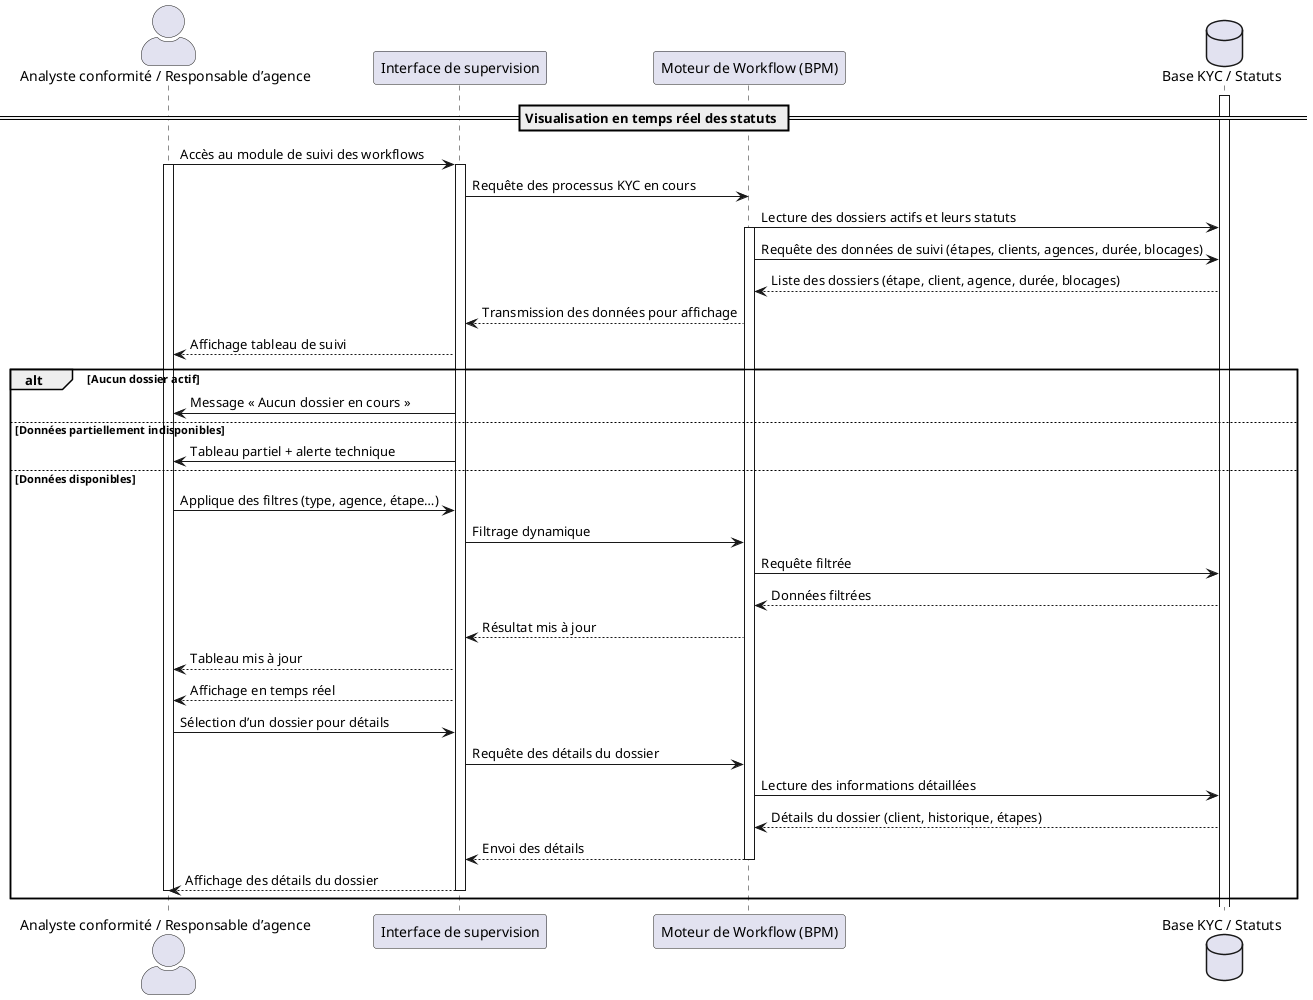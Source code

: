 @startuml UC055
skinparam actorStyle awesome

actor "Analyste conformité / Responsable d’agence" as Utilisateur
participant "Interface de supervision" as UI
participant "Moteur de Workflow (BPM)" as BPM
database "Base KYC / Statuts" as DB

== Visualisation en temps réel des statuts ==
activate DB
Utilisateur -> UI : Accès au module de suivi des workflows
activate Utilisateur
activate UI
UI -> BPM : Requête des processus KYC en cours
BPM -> DB : Lecture des dossiers actifs et leurs statuts
activate BPM
BPM -> DB : Requête des données de suivi (étapes, clients, agences, durée, blocages)
DB --> BPM : Liste des dossiers (étape, client, agence, durée, blocages)
BPM --> UI : Transmission des données pour affichage
UI --> Utilisateur : Affichage tableau de suivi

alt Aucun dossier actif
    UI -> Utilisateur : Message « Aucun dossier en cours »
else Données partiellement indisponibles
    UI -> Utilisateur : Tableau partiel + alerte technique
else Données disponibles
    Utilisateur -> UI : Applique des filtres (type, agence, étape…)
    UI -> BPM : Filtrage dynamique
    BPM -> DB : Requête filtrée
    DB --> BPM : Données filtrées
    BPM --> UI : Résultat mis à jour
    UI --> Utilisateur : Tableau mis à jour
    UI --> Utilisateur : Affichage en temps réel
    Utilisateur -> UI : Sélection d’un dossier pour détails
    UI -> BPM : Requête des détails du dossier
    BPM -> DB : Lecture des informations détaillées
    DB --> BPM : Détails du dossier (client, historique, étapes)
    BPM --> UI : Envoi des détails
        deactivate BPM
    UI --> Utilisateur : Affichage des détails du dossier
        deactivate UI
        deactivate Utilisateur
end

@enduml
